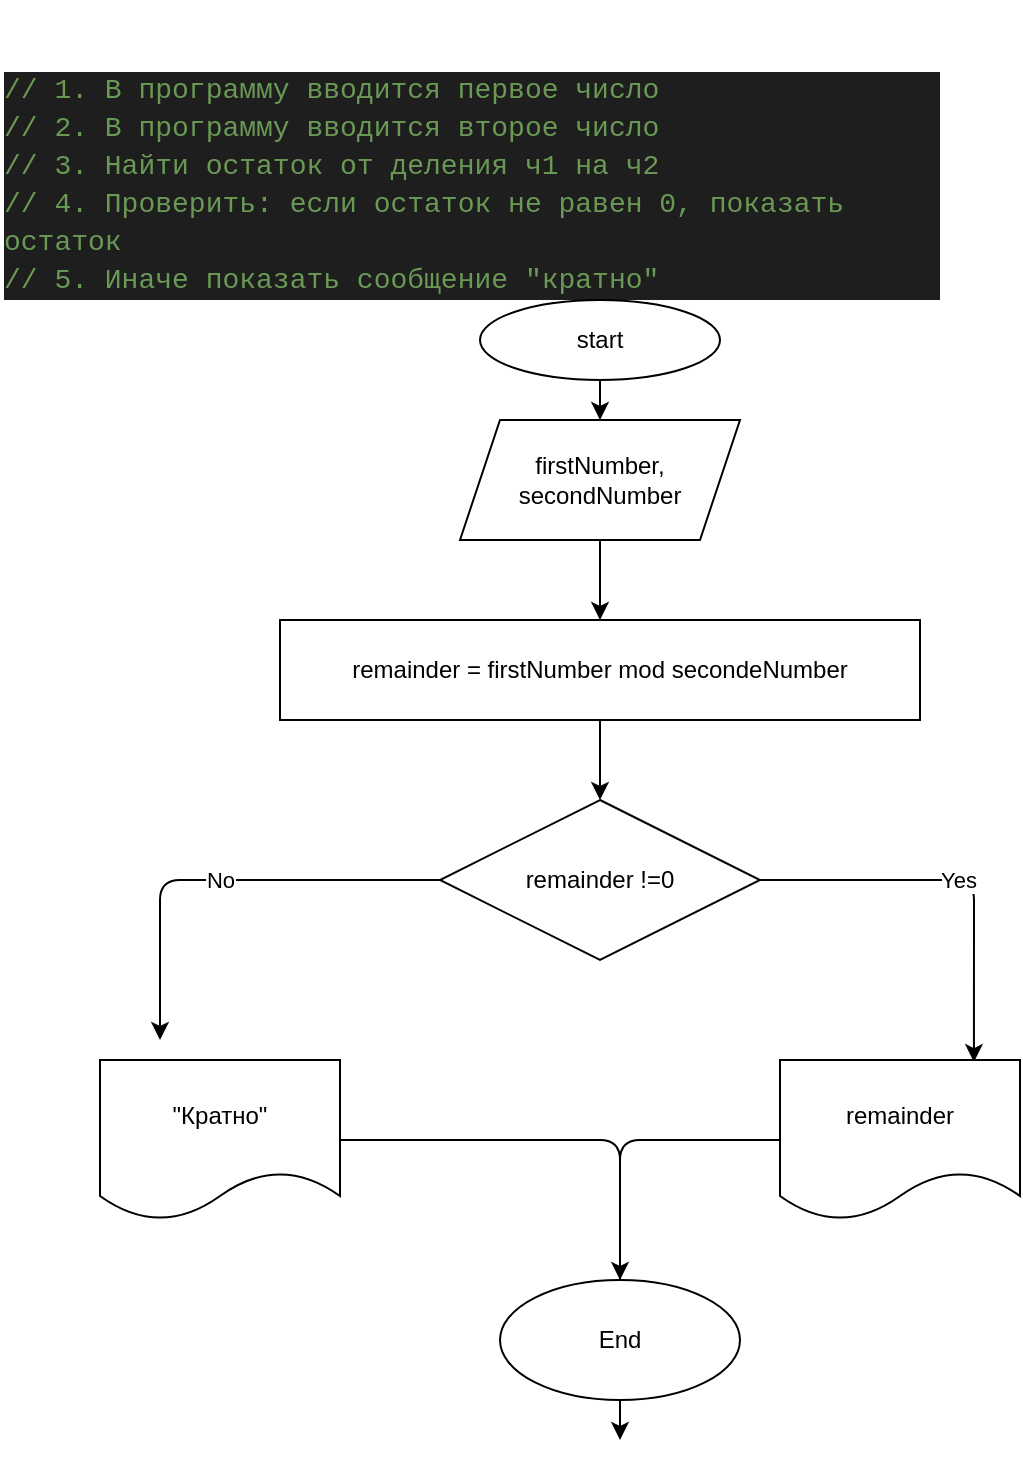 <mxfile>
    <diagram id="WLQQ7U3qJwuY8MHooGbH" name="Page-1">
        <mxGraphModel dx="1649" dy="5194" grid="1" gridSize="10" guides="1" tooltips="1" connect="1" arrows="1" fold="1" page="1" pageScale="1" pageWidth="827" pageHeight="1169" math="0" shadow="0">
            <root>
                <mxCell id="0"/>
                <mxCell id="1" parent="0"/>
                <mxCell id="3" value="&#10;&#10;&lt;div style=&quot;color: rgb(212, 212, 212); background-color: rgb(30, 30, 30); font-family: consolas, &amp;quot;courier new&amp;quot;, monospace; font-weight: normal; font-size: 14px; line-height: 19px;&quot;&gt;&lt;div&gt;&lt;span style=&quot;color: #6a9955&quot;&gt;// 1. В программу вводится первое число&lt;/span&gt;&lt;/div&gt;&lt;div&gt;&lt;span style=&quot;color: #6a9955&quot;&gt;// 2. В программу вводится второе число&lt;/span&gt;&lt;/div&gt;&lt;div&gt;&lt;span style=&quot;color: #6a9955&quot;&gt;// 3. Найти остаток от деления ч1 на ч2&lt;/span&gt;&lt;/div&gt;&lt;div&gt;&lt;span style=&quot;color: #6a9955&quot;&gt;// 4. Проверить: если остаток не равен 0, показать остаток&lt;/span&gt;&lt;/div&gt;&lt;div&gt;&lt;span style=&quot;color: #6a9955&quot;&gt;// 5. Иначе показать сообщение &quot;кратно&quot;&lt;/span&gt;&lt;/div&gt;&lt;/div&gt;&#10;&#10;" style="text;whiteSpace=wrap;html=1;" vertex="1" parent="1">
                    <mxGeometry x="-790" y="-4650" width="470" height="140" as="geometry"/>
                </mxCell>
                <mxCell id="7" value="" style="edgeStyle=none;html=1;" edge="1" parent="1" source="5" target="6">
                    <mxGeometry relative="1" as="geometry"/>
                </mxCell>
                <mxCell id="5" value="start" style="ellipse;whiteSpace=wrap;html=1;" vertex="1" parent="1">
                    <mxGeometry x="-550" y="-4500" width="120" height="40" as="geometry"/>
                </mxCell>
                <mxCell id="9" value="" style="edgeStyle=none;html=1;" edge="1" parent="1" source="6" target="8">
                    <mxGeometry relative="1" as="geometry"/>
                </mxCell>
                <mxCell id="6" value="firstNumber,&lt;br&gt;secondNumber" style="shape=parallelogram;perimeter=parallelogramPerimeter;whiteSpace=wrap;html=1;fixedSize=1;" vertex="1" parent="1">
                    <mxGeometry x="-560" y="-4440" width="140" height="60" as="geometry"/>
                </mxCell>
                <mxCell id="11" value="" style="edgeStyle=none;html=1;" edge="1" parent="1" source="8">
                    <mxGeometry relative="1" as="geometry">
                        <mxPoint x="-490" y="-4250" as="targetPoint"/>
                    </mxGeometry>
                </mxCell>
                <mxCell id="8" value="remainder = firstNumber mod secondeNumber" style="whiteSpace=wrap;html=1;" vertex="1" parent="1">
                    <mxGeometry x="-650" y="-4340" width="320" height="50" as="geometry"/>
                </mxCell>
                <mxCell id="15" value="Yes" style="edgeStyle=none;html=1;entryX=0.808;entryY=0.013;entryDx=0;entryDy=0;entryPerimeter=0;" edge="1" parent="1" source="12" target="13">
                    <mxGeometry relative="1" as="geometry">
                        <Array as="points">
                            <mxPoint x="-303" y="-4210"/>
                        </Array>
                    </mxGeometry>
                </mxCell>
                <mxCell id="16" value="No" style="edgeStyle=none;html=1;" edge="1" parent="1" source="12">
                    <mxGeometry relative="1" as="geometry">
                        <mxPoint x="-710" y="-4130" as="targetPoint"/>
                        <Array as="points">
                            <mxPoint x="-710" y="-4210"/>
                        </Array>
                    </mxGeometry>
                </mxCell>
                <mxCell id="12" value="remainder !=0" style="rhombus;whiteSpace=wrap;html=1;" vertex="1" parent="1">
                    <mxGeometry x="-570" y="-4250" width="160" height="80" as="geometry"/>
                </mxCell>
                <mxCell id="19" value="" style="edgeStyle=none;html=1;" edge="1" parent="1" source="13" target="18">
                    <mxGeometry relative="1" as="geometry">
                        <Array as="points">
                            <mxPoint x="-480" y="-4080"/>
                        </Array>
                    </mxGeometry>
                </mxCell>
                <mxCell id="13" value="remainder" style="shape=document;whiteSpace=wrap;html=1;boundedLbl=1;" vertex="1" parent="1">
                    <mxGeometry x="-400" y="-4120" width="120" height="80" as="geometry"/>
                </mxCell>
                <mxCell id="17" style="edgeStyle=none;html=1;" edge="1" parent="1" source="14">
                    <mxGeometry relative="1" as="geometry">
                        <mxPoint x="-480" y="-3930" as="targetPoint"/>
                        <Array as="points">
                            <mxPoint x="-480" y="-4080"/>
                        </Array>
                    </mxGeometry>
                </mxCell>
                <mxCell id="14" value="&quot;Кратно&quot;" style="shape=document;whiteSpace=wrap;html=1;boundedLbl=1;" vertex="1" parent="1">
                    <mxGeometry x="-740" y="-4120" width="120" height="80" as="geometry"/>
                </mxCell>
                <mxCell id="18" value="End" style="ellipse;whiteSpace=wrap;html=1;" vertex="1" parent="1">
                    <mxGeometry x="-540" y="-4010" width="120" height="60" as="geometry"/>
                </mxCell>
            </root>
        </mxGraphModel>
    </diagram>
</mxfile>